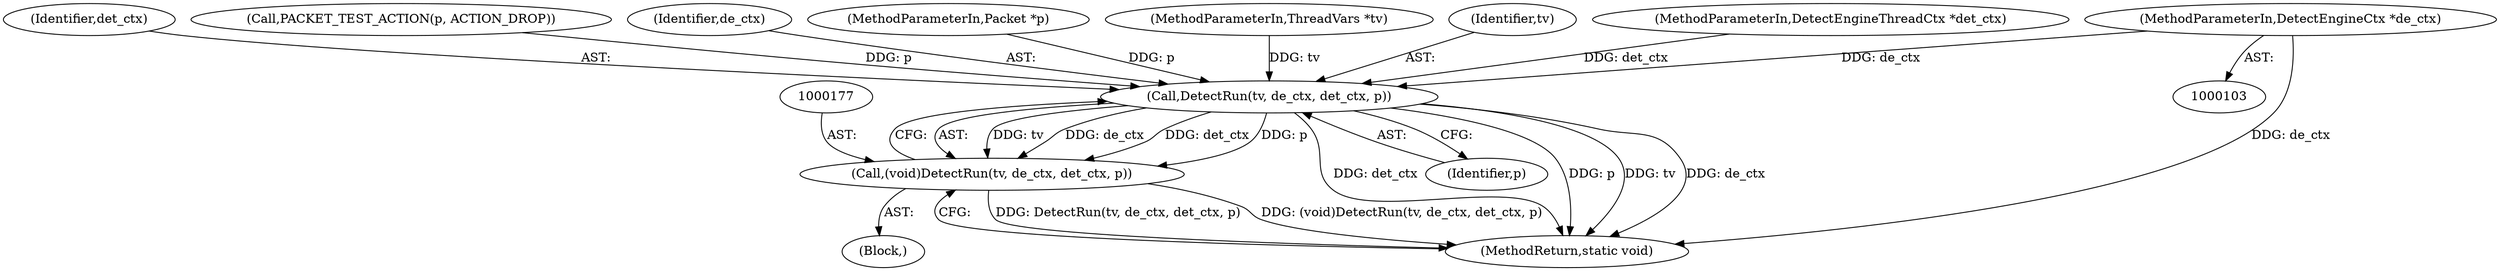 digraph "0_suricata_e1ef57c848bbe4e567d5d4b66d346a742e3f77a1@pointer" {
"1000105" [label="(MethodParameterIn,DetectEngineCtx *de_ctx)"];
"1000178" [label="(Call,DetectRun(tv, de_ctx, det_ctx, p))"];
"1000176" [label="(Call,(void)DetectRun(tv, de_ctx, det_ctx, p))"];
"1000183" [label="(MethodReturn,static void)"];
"1000181" [label="(Identifier,det_ctx)"];
"1000116" [label="(Call,PACKET_TEST_ACTION(p, ACTION_DROP))"];
"1000180" [label="(Identifier,de_ctx)"];
"1000107" [label="(MethodParameterIn,Packet *p)"];
"1000108" [label="(Block,)"];
"1000105" [label="(MethodParameterIn,DetectEngineCtx *de_ctx)"];
"1000104" [label="(MethodParameterIn,ThreadVars *tv)"];
"1000182" [label="(Identifier,p)"];
"1000179" [label="(Identifier,tv)"];
"1000106" [label="(MethodParameterIn,DetectEngineThreadCtx *det_ctx)"];
"1000178" [label="(Call,DetectRun(tv, de_ctx, det_ctx, p))"];
"1000176" [label="(Call,(void)DetectRun(tv, de_ctx, det_ctx, p))"];
"1000105" -> "1000103"  [label="AST: "];
"1000105" -> "1000183"  [label="DDG: de_ctx"];
"1000105" -> "1000178"  [label="DDG: de_ctx"];
"1000178" -> "1000176"  [label="AST: "];
"1000178" -> "1000182"  [label="CFG: "];
"1000179" -> "1000178"  [label="AST: "];
"1000180" -> "1000178"  [label="AST: "];
"1000181" -> "1000178"  [label="AST: "];
"1000182" -> "1000178"  [label="AST: "];
"1000176" -> "1000178"  [label="CFG: "];
"1000178" -> "1000183"  [label="DDG: det_ctx"];
"1000178" -> "1000183"  [label="DDG: p"];
"1000178" -> "1000183"  [label="DDG: tv"];
"1000178" -> "1000183"  [label="DDG: de_ctx"];
"1000178" -> "1000176"  [label="DDG: tv"];
"1000178" -> "1000176"  [label="DDG: de_ctx"];
"1000178" -> "1000176"  [label="DDG: det_ctx"];
"1000178" -> "1000176"  [label="DDG: p"];
"1000104" -> "1000178"  [label="DDG: tv"];
"1000106" -> "1000178"  [label="DDG: det_ctx"];
"1000116" -> "1000178"  [label="DDG: p"];
"1000107" -> "1000178"  [label="DDG: p"];
"1000176" -> "1000108"  [label="AST: "];
"1000177" -> "1000176"  [label="AST: "];
"1000183" -> "1000176"  [label="CFG: "];
"1000176" -> "1000183"  [label="DDG: DetectRun(tv, de_ctx, det_ctx, p)"];
"1000176" -> "1000183"  [label="DDG: (void)DetectRun(tv, de_ctx, det_ctx, p)"];
}
